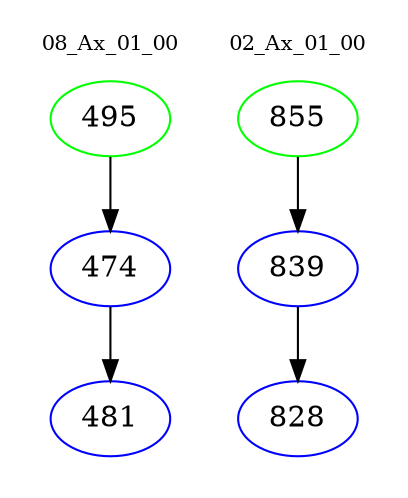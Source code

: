 digraph{
subgraph cluster_0 {
color = white
label = "08_Ax_01_00";
fontsize=10;
T0_495 [label="495", color="green"]
T0_495 -> T0_474 [color="black"]
T0_474 [label="474", color="blue"]
T0_474 -> T0_481 [color="black"]
T0_481 [label="481", color="blue"]
}
subgraph cluster_1 {
color = white
label = "02_Ax_01_00";
fontsize=10;
T1_855 [label="855", color="green"]
T1_855 -> T1_839 [color="black"]
T1_839 [label="839", color="blue"]
T1_839 -> T1_828 [color="black"]
T1_828 [label="828", color="blue"]
}
}

